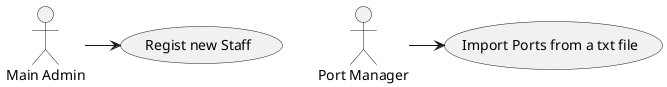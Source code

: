 @startuml
'https://plantuml.com/use-case-diagram

:Main Admin: as Admin
:Port Manager: as PortManager


Admin -> (Regist new Staff)
PortManager -> (Import Ports from a txt file)


@enduml